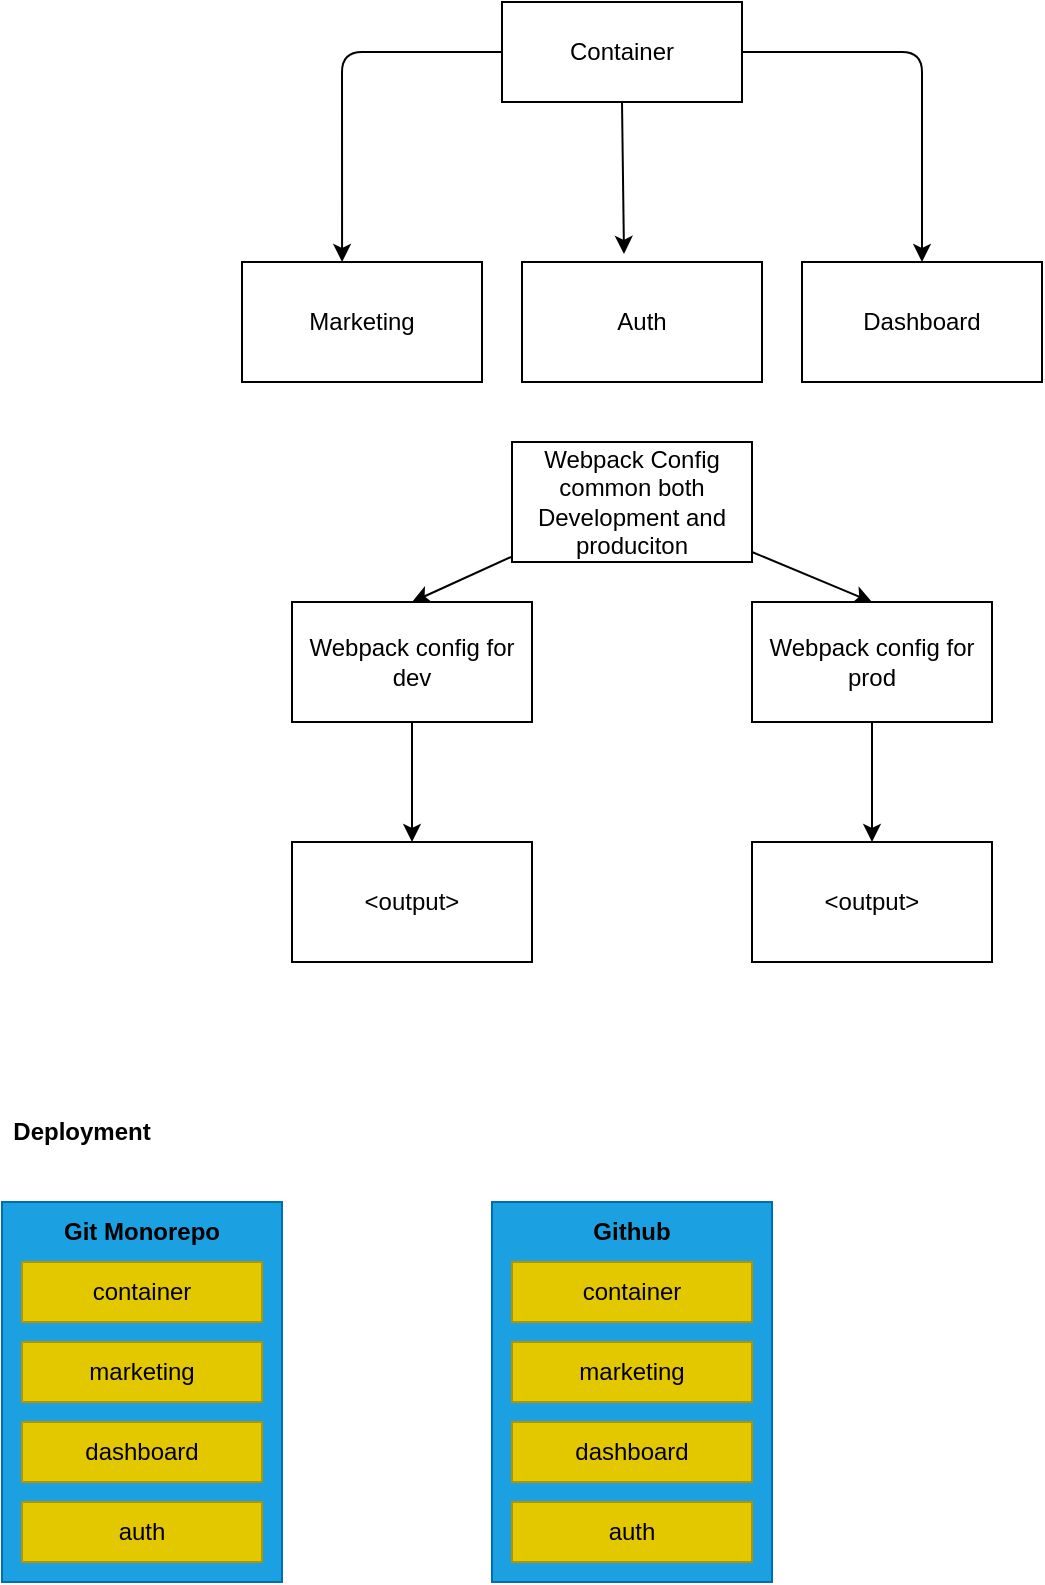 <mxfile>
    <diagram id="dhzFhPWGsah-aoE3FPF9" name="Page-1">
        <mxGraphModel dx="846" dy="617" grid="1" gridSize="10" guides="1" tooltips="1" connect="1" arrows="1" fold="1" page="1" pageScale="1" pageWidth="827" pageHeight="1169" math="0" shadow="0">
            <root>
                <mxCell id="0"/>
                <mxCell id="1" parent="0"/>
                <mxCell id="7" style="edgeStyle=none;html=1;entryX=0.417;entryY=0;entryDx=0;entryDy=0;entryPerimeter=0;" parent="1" source="2" target="4" edge="1">
                    <mxGeometry relative="1" as="geometry">
                        <Array as="points">
                            <mxPoint x="200" y="345"/>
                        </Array>
                    </mxGeometry>
                </mxCell>
                <mxCell id="8" style="edgeStyle=none;html=1;exitX=0.5;exitY=1;exitDx=0;exitDy=0;entryX=0.425;entryY=-0.067;entryDx=0;entryDy=0;entryPerimeter=0;" parent="1" source="2" target="6" edge="1">
                    <mxGeometry relative="1" as="geometry"/>
                </mxCell>
                <mxCell id="9" style="edgeStyle=none;html=1;entryX=0.5;entryY=0;entryDx=0;entryDy=0;" parent="1" source="2" target="3" edge="1">
                    <mxGeometry relative="1" as="geometry">
                        <Array as="points">
                            <mxPoint x="490" y="345"/>
                        </Array>
                    </mxGeometry>
                </mxCell>
                <mxCell id="2" value="Container" style="whiteSpace=wrap;html=1;" parent="1" vertex="1">
                    <mxGeometry x="280" y="320" width="120" height="50" as="geometry"/>
                </mxCell>
                <mxCell id="3" value="Dashboard" style="whiteSpace=wrap;html=1;" parent="1" vertex="1">
                    <mxGeometry x="430" y="450" width="120" height="60" as="geometry"/>
                </mxCell>
                <mxCell id="4" value="Marketing" style="whiteSpace=wrap;html=1;" parent="1" vertex="1">
                    <mxGeometry x="150" y="450" width="120" height="60" as="geometry"/>
                </mxCell>
                <mxCell id="6" value="Auth" style="whiteSpace=wrap;html=1;" parent="1" vertex="1">
                    <mxGeometry x="290" y="450" width="120" height="60" as="geometry"/>
                </mxCell>
                <mxCell id="14" style="edgeStyle=none;html=1;entryX=0.5;entryY=0;entryDx=0;entryDy=0;" parent="1" source="10" target="12" edge="1">
                    <mxGeometry relative="1" as="geometry"/>
                </mxCell>
                <mxCell id="15" style="edgeStyle=none;html=1;entryX=0.5;entryY=0;entryDx=0;entryDy=0;" parent="1" source="10" target="13" edge="1">
                    <mxGeometry relative="1" as="geometry"/>
                </mxCell>
                <mxCell id="10" value="Webpack Config common both Development and produciton" style="whiteSpace=wrap;html=1;" parent="1" vertex="1">
                    <mxGeometry x="285" y="540" width="120" height="60" as="geometry"/>
                </mxCell>
                <mxCell id="22" style="edgeStyle=none;html=1;" parent="1" source="12" target="21" edge="1">
                    <mxGeometry relative="1" as="geometry"/>
                </mxCell>
                <mxCell id="12" value="Webpack config for dev" style="whiteSpace=wrap;html=1;" parent="1" vertex="1">
                    <mxGeometry x="175" y="620" width="120" height="60" as="geometry"/>
                </mxCell>
                <mxCell id="20" value="" style="edgeStyle=none;html=1;" parent="1" source="13" target="19" edge="1">
                    <mxGeometry relative="1" as="geometry"/>
                </mxCell>
                <mxCell id="13" value="Webpack config for prod" style="whiteSpace=wrap;html=1;" parent="1" vertex="1">
                    <mxGeometry x="405" y="620" width="120" height="60" as="geometry"/>
                </mxCell>
                <mxCell id="19" value="&amp;lt;output&amp;gt;" style="whiteSpace=wrap;html=1;" parent="1" vertex="1">
                    <mxGeometry x="405" y="740" width="120" height="60" as="geometry"/>
                </mxCell>
                <mxCell id="21" value="&amp;lt;output&amp;gt;" style="whiteSpace=wrap;html=1;" parent="1" vertex="1">
                    <mxGeometry x="175" y="740" width="120" height="60" as="geometry"/>
                </mxCell>
                <mxCell id="23" value="&lt;b&gt;Deployment&lt;/b&gt;" style="text;strokeColor=none;align=center;fillColor=none;html=1;verticalAlign=middle;whiteSpace=wrap;rounded=0;" vertex="1" parent="1">
                    <mxGeometry x="40" y="870" width="60" height="30" as="geometry"/>
                </mxCell>
                <mxCell id="24" value="" style="whiteSpace=wrap;html=1;fillColor=#1ba1e2;fontColor=#ffffff;strokeColor=#006EAF;" vertex="1" parent="1">
                    <mxGeometry x="30" y="920" width="140" height="190" as="geometry"/>
                </mxCell>
                <mxCell id="25" value="container" style="whiteSpace=wrap;html=1;fillColor=#e3c800;fontColor=#000000;strokeColor=#B09500;" vertex="1" parent="1">
                    <mxGeometry x="40" y="950" width="120" height="30" as="geometry"/>
                </mxCell>
                <mxCell id="26" value="marketing" style="whiteSpace=wrap;html=1;fillColor=#e3c800;fontColor=#000000;strokeColor=#B09500;" vertex="1" parent="1">
                    <mxGeometry x="40" y="990" width="120" height="30" as="geometry"/>
                </mxCell>
                <mxCell id="27" value="dashboard" style="whiteSpace=wrap;html=1;fillColor=#e3c800;fontColor=#000000;strokeColor=#B09500;" vertex="1" parent="1">
                    <mxGeometry x="40" y="1030" width="120" height="30" as="geometry"/>
                </mxCell>
                <mxCell id="28" value="auth" style="whiteSpace=wrap;html=1;fillColor=#e3c800;fontColor=#000000;strokeColor=#B09500;" vertex="1" parent="1">
                    <mxGeometry x="40" y="1070" width="120" height="30" as="geometry"/>
                </mxCell>
                <mxCell id="29" value="&lt;b&gt;Git Monorepo&lt;/b&gt;" style="text;strokeColor=none;align=center;fillColor=none;html=1;verticalAlign=middle;whiteSpace=wrap;rounded=0;" vertex="1" parent="1">
                    <mxGeometry x="55" y="920" width="90" height="30" as="geometry"/>
                </mxCell>
                <mxCell id="30" value="" style="whiteSpace=wrap;html=1;fillColor=#1ba1e2;fontColor=#ffffff;strokeColor=#006EAF;" vertex="1" parent="1">
                    <mxGeometry x="275" y="920" width="140" height="190" as="geometry"/>
                </mxCell>
                <mxCell id="31" value="container" style="whiteSpace=wrap;html=1;fillColor=#e3c800;fontColor=#000000;strokeColor=#B09500;" vertex="1" parent="1">
                    <mxGeometry x="285" y="950" width="120" height="30" as="geometry"/>
                </mxCell>
                <mxCell id="32" value="marketing" style="whiteSpace=wrap;html=1;fillColor=#e3c800;fontColor=#000000;strokeColor=#B09500;" vertex="1" parent="1">
                    <mxGeometry x="285" y="990" width="120" height="30" as="geometry"/>
                </mxCell>
                <mxCell id="33" value="dashboard" style="whiteSpace=wrap;html=1;fillColor=#e3c800;fontColor=#000000;strokeColor=#B09500;" vertex="1" parent="1">
                    <mxGeometry x="285" y="1030" width="120" height="30" as="geometry"/>
                </mxCell>
                <mxCell id="34" value="auth" style="whiteSpace=wrap;html=1;fillColor=#e3c800;fontColor=#000000;strokeColor=#B09500;" vertex="1" parent="1">
                    <mxGeometry x="285" y="1070" width="120" height="30" as="geometry"/>
                </mxCell>
                <mxCell id="35" value="&lt;b&gt;Github&lt;/b&gt;" style="text;strokeColor=none;align=center;fillColor=none;html=1;verticalAlign=middle;whiteSpace=wrap;rounded=0;" vertex="1" parent="1">
                    <mxGeometry x="300" y="920" width="90" height="30" as="geometry"/>
                </mxCell>
            </root>
        </mxGraphModel>
    </diagram>
</mxfile>